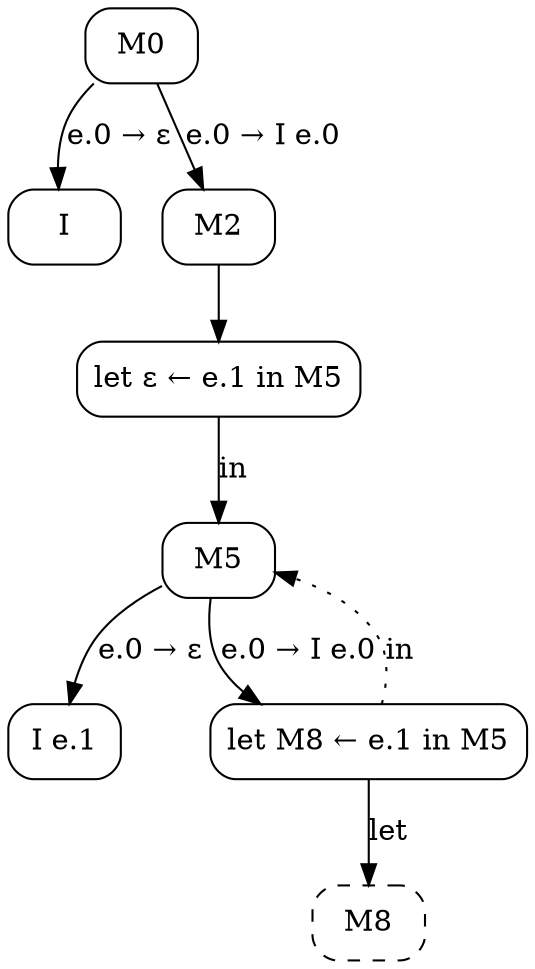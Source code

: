 digraph {
  node [shape=box, style=rounded];

  M0;
  M1 [label="I"];
  M0 -> M1 [label="e.0 → ε"];
  M2;
  M0 -> M2 [label="e.0 → I e.0"];
  M3 [label="let ε ← e.1 in M5"];
  M2 -> M3;
  M5;
  M3 -> M5 [label="in"];
  M6 [label="I e.1"];
  M5 -> M6 [label="e.0 → ε"];
  M7 [label="let M8 ← e.1 in M5"];
  M5 -> M7 [label="e.0 → I e.0"];
  M8 [style="rounded,dashed"];
  M7 -> M8 [label="let"];
  M7 -> M5 [label="in", style=dotted];
}
